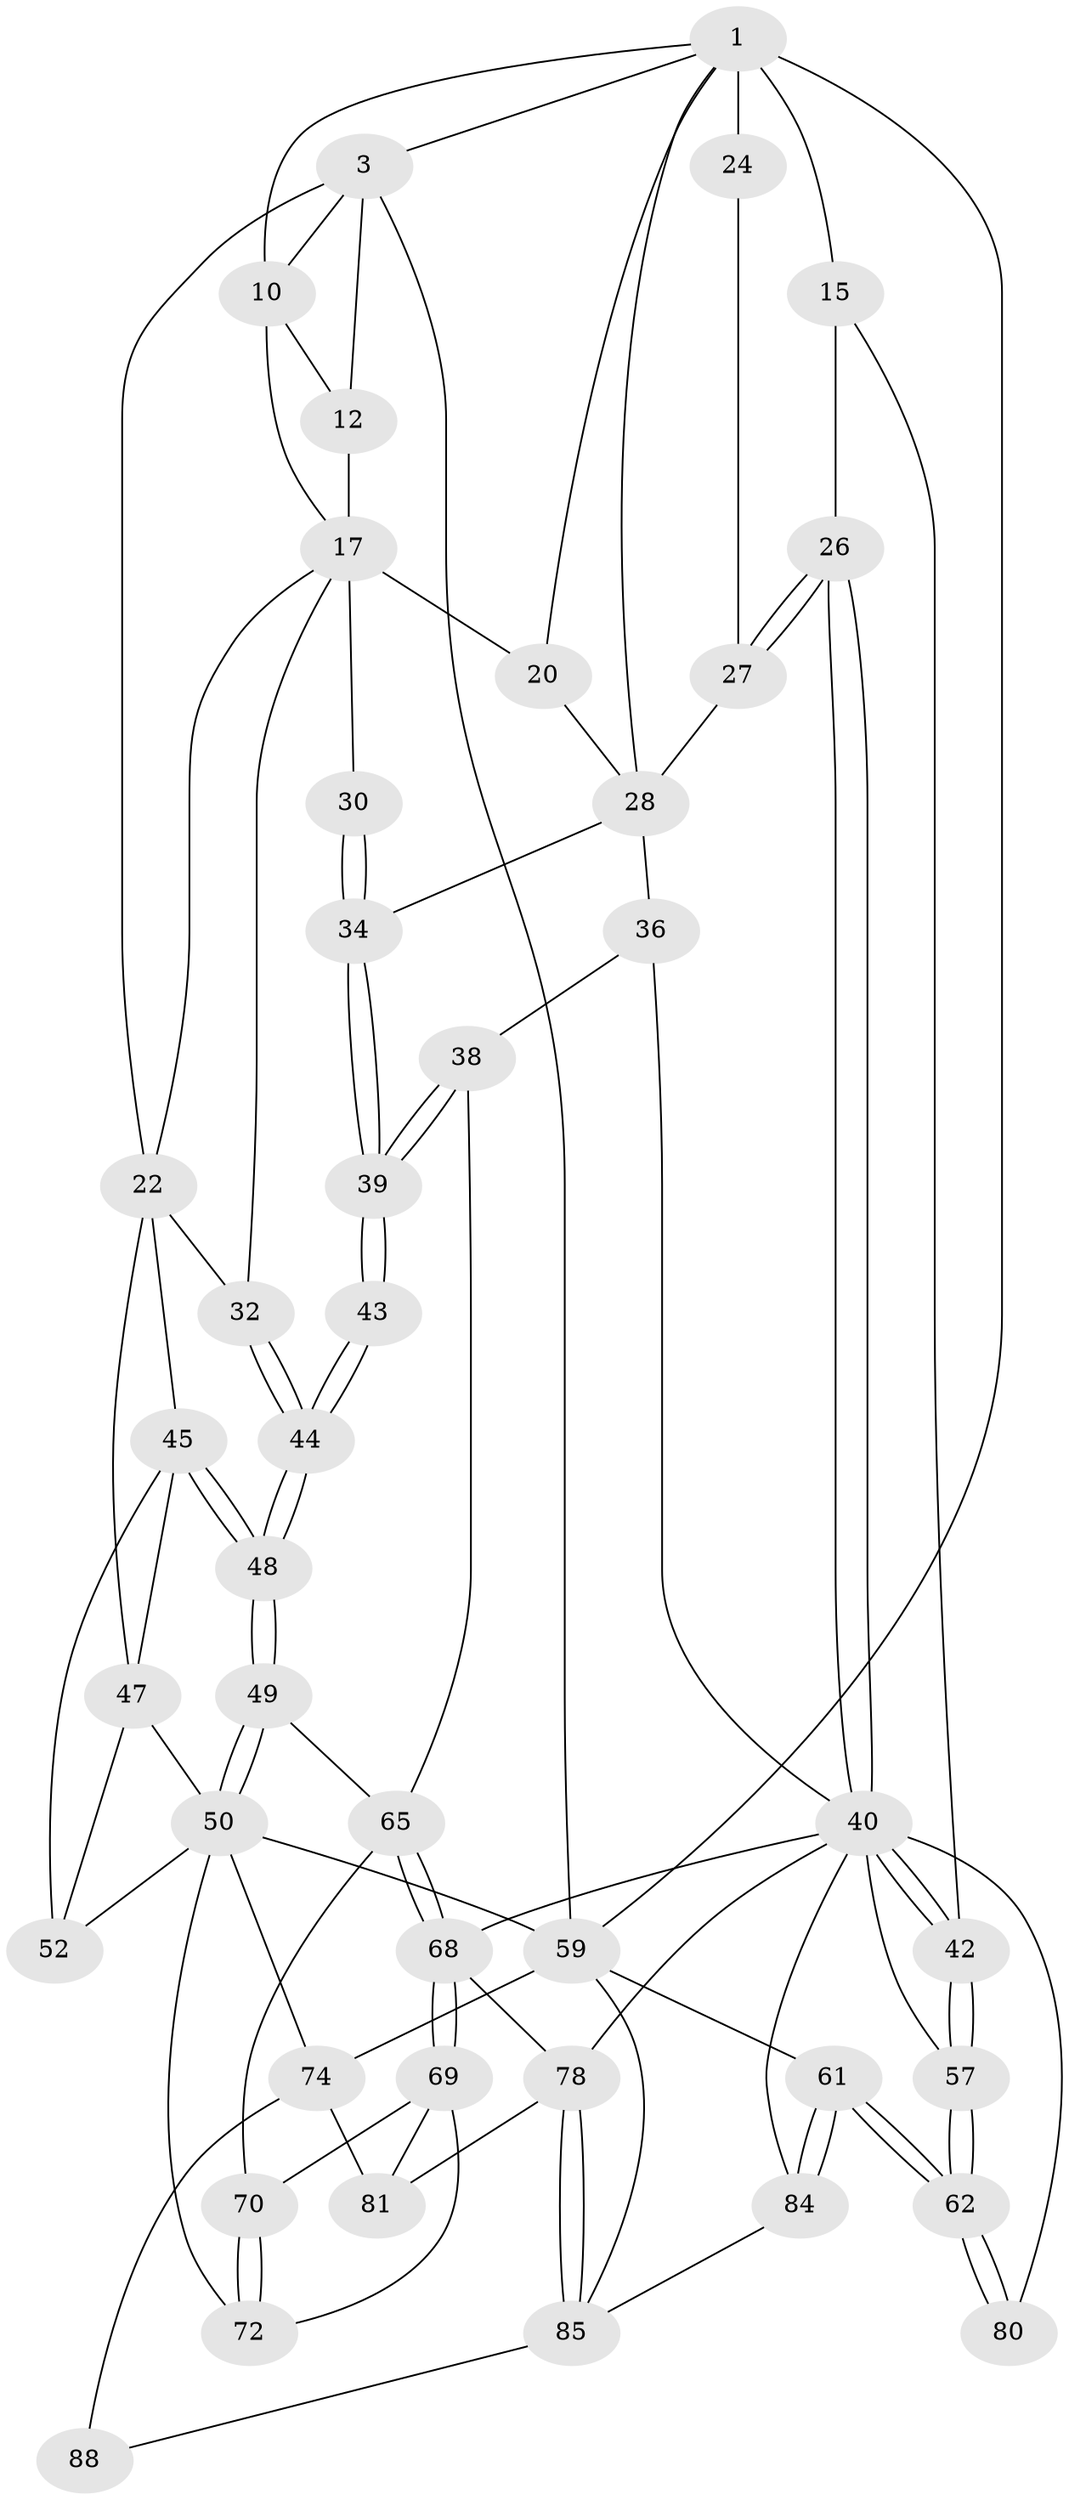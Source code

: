 // original degree distribution, {3: 0.03409090909090909, 5: 0.4659090909090909, 4: 0.25, 6: 0.25}
// Generated by graph-tools (version 1.1) at 2025/17/03/09/25 04:17:05]
// undirected, 44 vertices, 102 edges
graph export_dot {
graph [start="1"]
  node [color=gray90,style=filled];
  1 [pos="+0.7370455885886366+0",super="+2+7"];
  3 [pos="+0+0",super="+4"];
  10 [pos="+0.6150508260438157+0.10762145765961623",super="+11"];
  12 [pos="+0.422331070621154+0",super="+13"];
  15 [pos="+0.9229403208954446+0.12463906349539873",super="+16"];
  17 [pos="+0.43265147765769146+0.10189467411667999",super="+21+18"];
  20 [pos="+0.5919226203944292+0.15844578412728588"];
  22 [pos="+0.19986395460616715+0.2511994616179107",super="+33+23"];
  24 [pos="+0.8680805335639911+0.18522968653676958"];
  26 [pos="+0.9883946296032491+0.3187470867348852"];
  27 [pos="+0.9017074154523148+0.27167324754625405"];
  28 [pos="+0.721229249768675+0.30012006191498164",super="+29+35"];
  30 [pos="+0.48807156613249975+0.3788306996407617"];
  32 [pos="+0.2736414554699982+0.3154873076263276"];
  34 [pos="+0.5194353586112153+0.42006175893800374"];
  36 [pos="+0.8272594905902182+0.4106964065190392",super="+37"];
  38 [pos="+0.5313114721238201+0.45035088276762203"];
  39 [pos="+0.5194919790848388+0.42662652167980436"];
  40 [pos="+1+0.3627737934183337",super="+41"];
  42 [pos="+1+0.39035406356488095"];
  43 [pos="+0.49771984043017314+0.43884845987499"];
  44 [pos="+0.29636624482253016+0.4925714693256564"];
  45 [pos="+0.19830047758899413+0.3004217812255781",super="+46"];
  47 [pos="+0+0.32226489658011365",super="+53"];
  48 [pos="+0.21186130032117564+0.5456831501068058"];
  49 [pos="+0.19706598554403265+0.5796209392474252",super="+63"];
  50 [pos="+0.18560697405896057+0.5867964468375517",super="+73+51"];
  52 [pos="+0.09137798392919787+0.444544969232768"];
  57 [pos="+1+0.5912302471110592"];
  59 [pos="+0+1",super="+60"];
  61 [pos="+1+1"];
  62 [pos="+1+0.6220739315109309"];
  65 [pos="+0.5014947898960174+0.5999380182840365",super="+66"];
  68 [pos="+0.5108110227707167+0.6652941547313123",super="+71"];
  69 [pos="+0.472264136816228+0.7361482335405174",super="+82"];
  70 [pos="+0.3598469657052236+0.7086469160308781"];
  72 [pos="+0.2980199635504962+0.7864102376753481"];
  74 [pos="+0.18961278070079793+0.9070786391921342",super="+86+75"];
  78 [pos="+0.6781095404490264+0.8612380477608244",super="+79"];
  80 [pos="+1+0.6376702939432474"];
  81 [pos="+0.5075665782631597+0.8683828687675922"];
  84 [pos="+0.8908235801312285+0.8849890445079139"];
  85 [pos="+0.7318031396765118+0.9329549913143383",super="+87"];
  88 [pos="+0.4554542600835367+1"];
  1 -- 3;
  1 -- 20;
  1 -- 24 [weight=2];
  1 -- 10;
  1 -- 28;
  1 -- 15 [weight=2];
  1 -- 59;
  3 -- 59;
  3 -- 10;
  3 -- 12 [weight=2];
  3 -- 22;
  10 -- 17;
  10 -- 12;
  12 -- 17;
  15 -- 26;
  15 -- 42;
  17 -- 20;
  17 -- 30 [weight=2];
  17 -- 32;
  17 -- 22;
  20 -- 28;
  22 -- 32;
  22 -- 45;
  22 -- 47;
  24 -- 27;
  26 -- 27;
  26 -- 27;
  26 -- 40;
  26 -- 40;
  27 -- 28;
  28 -- 34;
  28 -- 36;
  30 -- 34;
  30 -- 34;
  32 -- 44;
  32 -- 44;
  34 -- 39;
  34 -- 39;
  36 -- 38;
  36 -- 40 [weight=2];
  38 -- 39;
  38 -- 39;
  38 -- 65;
  39 -- 43;
  39 -- 43;
  40 -- 42;
  40 -- 42;
  40 -- 80 [weight=2];
  40 -- 68;
  40 -- 84;
  40 -- 57;
  40 -- 78;
  42 -- 57;
  42 -- 57;
  43 -- 44;
  43 -- 44;
  44 -- 48;
  44 -- 48;
  45 -- 48;
  45 -- 48;
  45 -- 52;
  45 -- 47;
  47 -- 52;
  47 -- 50;
  48 -- 49;
  48 -- 49;
  49 -- 50;
  49 -- 50;
  49 -- 65 [weight=2];
  50 -- 72;
  50 -- 74;
  50 -- 59;
  50 -- 52;
  57 -- 62;
  57 -- 62;
  59 -- 61;
  59 -- 85;
  59 -- 74;
  61 -- 62;
  61 -- 62;
  61 -- 84;
  61 -- 84;
  62 -- 80;
  62 -- 80;
  65 -- 68;
  65 -- 68;
  65 -- 70;
  68 -- 69;
  68 -- 69;
  68 -- 78;
  69 -- 70;
  69 -- 72;
  69 -- 81;
  70 -- 72;
  70 -- 72;
  74 -- 88 [weight=2];
  74 -- 81;
  78 -- 85;
  78 -- 85;
  78 -- 81;
  84 -- 85;
  85 -- 88;
}

